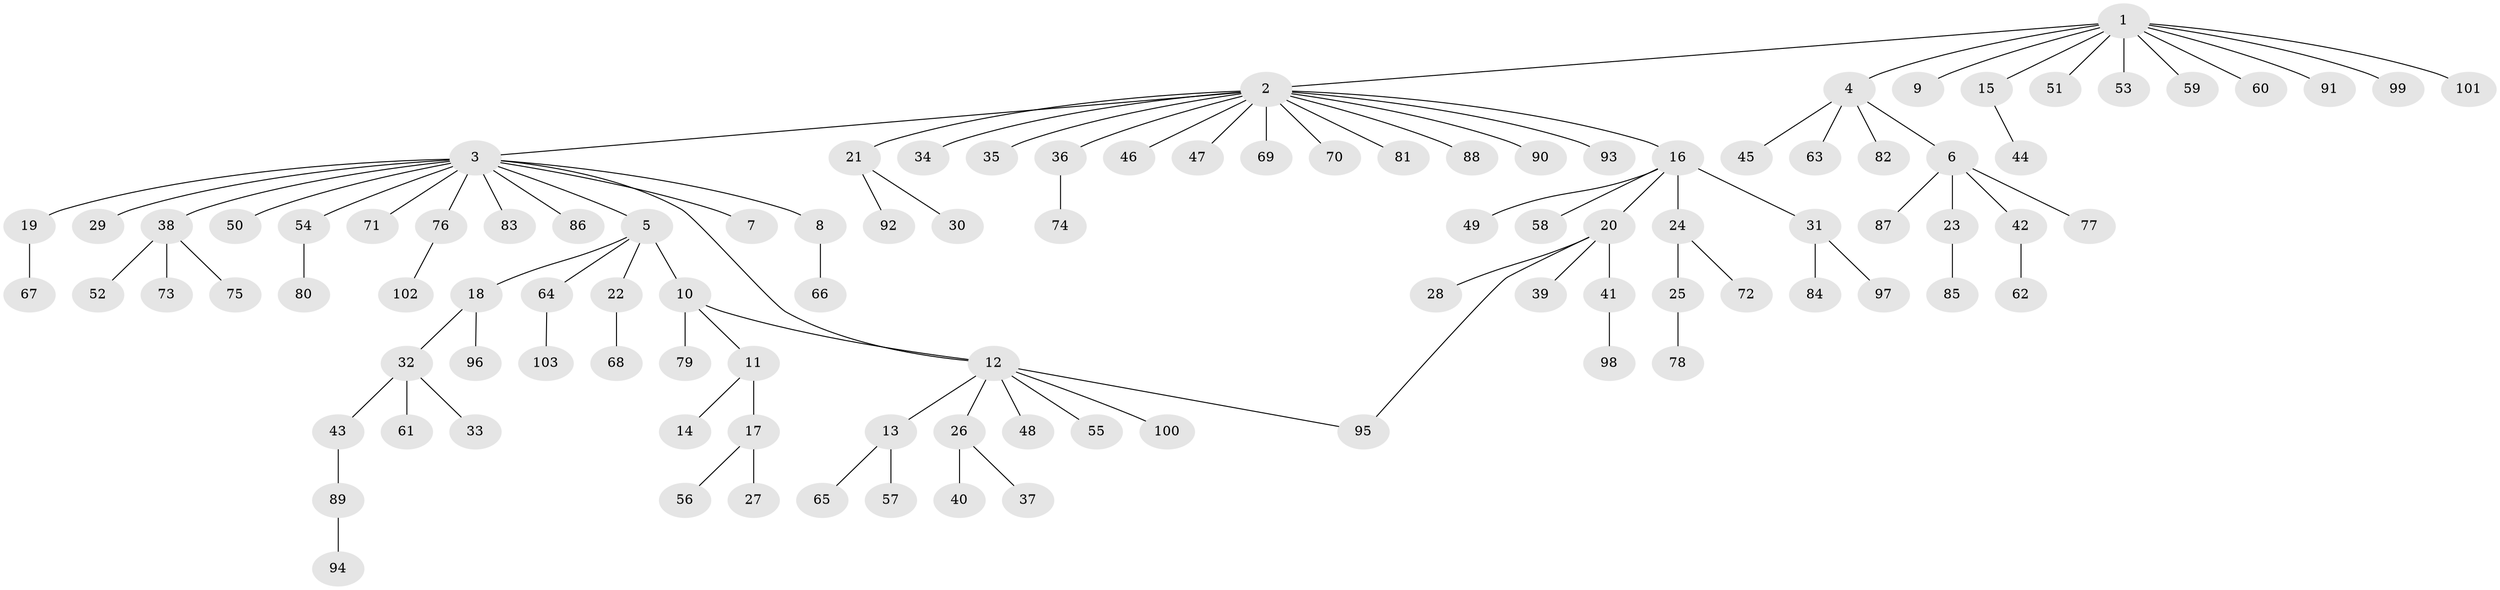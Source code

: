 // Generated by graph-tools (version 1.1) at 2025/01/03/09/25 03:01:38]
// undirected, 103 vertices, 104 edges
graph export_dot {
graph [start="1"]
  node [color=gray90,style=filled];
  1;
  2;
  3;
  4;
  5;
  6;
  7;
  8;
  9;
  10;
  11;
  12;
  13;
  14;
  15;
  16;
  17;
  18;
  19;
  20;
  21;
  22;
  23;
  24;
  25;
  26;
  27;
  28;
  29;
  30;
  31;
  32;
  33;
  34;
  35;
  36;
  37;
  38;
  39;
  40;
  41;
  42;
  43;
  44;
  45;
  46;
  47;
  48;
  49;
  50;
  51;
  52;
  53;
  54;
  55;
  56;
  57;
  58;
  59;
  60;
  61;
  62;
  63;
  64;
  65;
  66;
  67;
  68;
  69;
  70;
  71;
  72;
  73;
  74;
  75;
  76;
  77;
  78;
  79;
  80;
  81;
  82;
  83;
  84;
  85;
  86;
  87;
  88;
  89;
  90;
  91;
  92;
  93;
  94;
  95;
  96;
  97;
  98;
  99;
  100;
  101;
  102;
  103;
  1 -- 2;
  1 -- 4;
  1 -- 9;
  1 -- 15;
  1 -- 51;
  1 -- 53;
  1 -- 59;
  1 -- 60;
  1 -- 91;
  1 -- 99;
  1 -- 101;
  2 -- 3;
  2 -- 16;
  2 -- 21;
  2 -- 34;
  2 -- 35;
  2 -- 36;
  2 -- 46;
  2 -- 47;
  2 -- 69;
  2 -- 70;
  2 -- 81;
  2 -- 88;
  2 -- 90;
  2 -- 93;
  3 -- 5;
  3 -- 7;
  3 -- 8;
  3 -- 12;
  3 -- 19;
  3 -- 29;
  3 -- 38;
  3 -- 50;
  3 -- 54;
  3 -- 71;
  3 -- 76;
  3 -- 83;
  3 -- 86;
  4 -- 6;
  4 -- 45;
  4 -- 63;
  4 -- 82;
  5 -- 10;
  5 -- 18;
  5 -- 22;
  5 -- 64;
  6 -- 23;
  6 -- 42;
  6 -- 77;
  6 -- 87;
  8 -- 66;
  10 -- 11;
  10 -- 12;
  10 -- 79;
  11 -- 14;
  11 -- 17;
  12 -- 13;
  12 -- 26;
  12 -- 48;
  12 -- 55;
  12 -- 95;
  12 -- 100;
  13 -- 57;
  13 -- 65;
  15 -- 44;
  16 -- 20;
  16 -- 24;
  16 -- 31;
  16 -- 49;
  16 -- 58;
  17 -- 27;
  17 -- 56;
  18 -- 32;
  18 -- 96;
  19 -- 67;
  20 -- 28;
  20 -- 39;
  20 -- 41;
  20 -- 95;
  21 -- 30;
  21 -- 92;
  22 -- 68;
  23 -- 85;
  24 -- 25;
  24 -- 72;
  25 -- 78;
  26 -- 37;
  26 -- 40;
  31 -- 84;
  31 -- 97;
  32 -- 33;
  32 -- 43;
  32 -- 61;
  36 -- 74;
  38 -- 52;
  38 -- 73;
  38 -- 75;
  41 -- 98;
  42 -- 62;
  43 -- 89;
  54 -- 80;
  64 -- 103;
  76 -- 102;
  89 -- 94;
}
